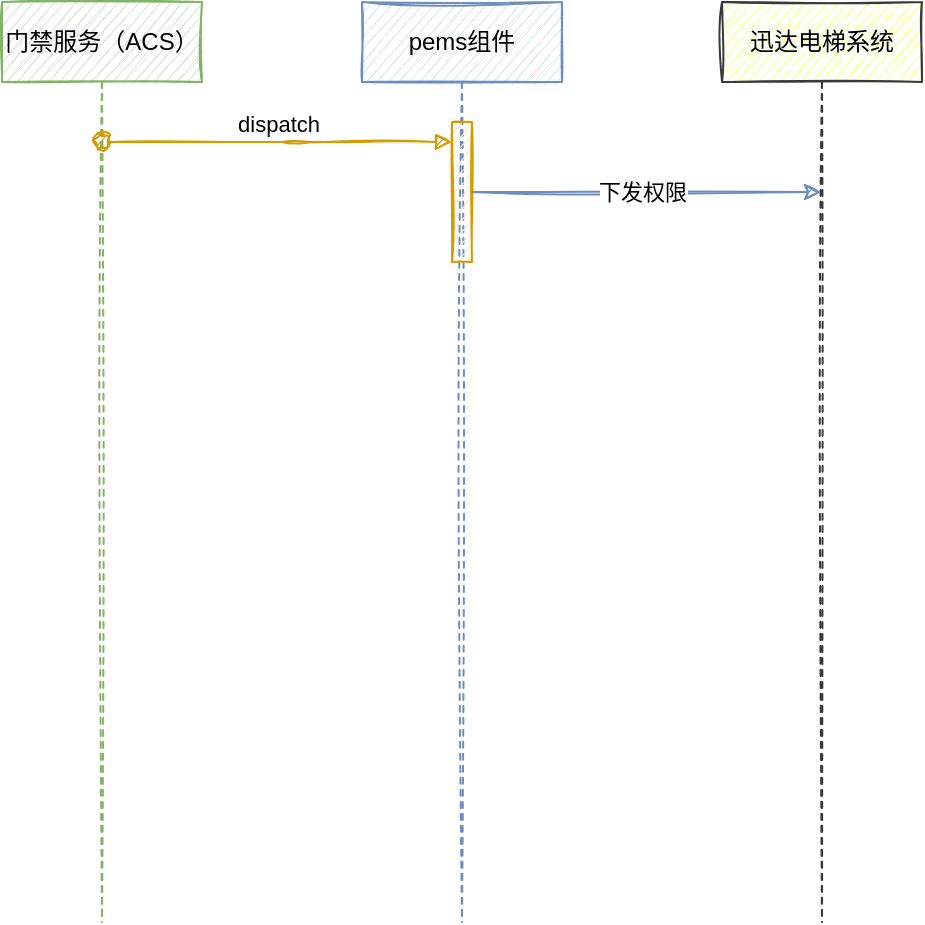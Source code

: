 <mxfile version="14.7.2" type="github">
  <diagram id="DjmKvpMPj76WyyVE7rOA" name="第 1 页">
    <mxGraphModel dx="1408" dy="748" grid="1" gridSize="10" guides="1" tooltips="1" connect="1" arrows="1" fold="1" page="1" pageScale="1" pageWidth="1654" pageHeight="1169" background="none" math="0" shadow="0">
      <root>
        <mxCell id="0" />
        <mxCell id="1" parent="0" />
        <mxCell id="9GUXN84mYo8q_pWZlE_W-1" value="门禁服务（ACS）" style="shape=umlLifeline;perimeter=lifelinePerimeter;whiteSpace=wrap;html=1;container=1;collapsible=0;recursiveResize=0;outlineConnect=0;fillColor=#d5e8d4;strokeColor=#82b366;sketch=1;" parent="1" vertex="1">
          <mxGeometry x="240" y="100" width="100" height="460" as="geometry" />
        </mxCell>
        <mxCell id="9GUXN84mYo8q_pWZlE_W-2" value="pems组件" style="shape=umlLifeline;perimeter=lifelinePerimeter;whiteSpace=wrap;html=1;container=1;collapsible=0;recursiveResize=0;outlineConnect=0;fillColor=#dae8fc;strokeColor=#6c8ebf;sketch=1;" parent="1" vertex="1">
          <mxGeometry x="420" y="100" width="100" height="460" as="geometry" />
        </mxCell>
        <mxCell id="9GUXN84mYo8q_pWZlE_W-8" value="" style="html=1;points=[];perimeter=orthogonalPerimeter;fillColor=#ffe6cc;strokeColor=#d79b00;sketch=1;" parent="9GUXN84mYo8q_pWZlE_W-2" vertex="1">
          <mxGeometry x="45" y="60" width="10" height="70" as="geometry" />
        </mxCell>
        <mxCell id="9GUXN84mYo8q_pWZlE_W-9" value="dispatch" style="html=1;verticalAlign=bottom;startArrow=oval;endArrow=block;startSize=8;fillColor=#ffe6cc;strokeColor=#d79b00;sketch=1;" parent="1" source="9GUXN84mYo8q_pWZlE_W-1" target="9GUXN84mYo8q_pWZlE_W-8" edge="1">
          <mxGeometry relative="1" as="geometry">
            <mxPoint x="405" y="180" as="sourcePoint" />
            <Array as="points">
              <mxPoint x="390" y="170" />
            </Array>
          </mxGeometry>
        </mxCell>
        <mxCell id="Gs0rC1ZtnAJVRybzzMQn-9" value="迅达电梯系统" style="shape=umlLifeline;perimeter=lifelinePerimeter;whiteSpace=wrap;html=1;container=1;collapsible=0;recursiveResize=0;outlineConnect=0;fillColor=#ffff88;strokeColor=#36393d;sketch=1;" vertex="1" parent="1">
          <mxGeometry x="600" y="100" width="100" height="460" as="geometry" />
        </mxCell>
        <mxCell id="Gs0rC1ZtnAJVRybzzMQn-11" style="edgeStyle=orthogonalEdgeStyle;rounded=0;orthogonalLoop=1;jettySize=auto;html=1;sketch=1;fillColor=#dae8fc;strokeColor=#6c8ebf;" edge="1" parent="1" source="9GUXN84mYo8q_pWZlE_W-8" target="Gs0rC1ZtnAJVRybzzMQn-9">
          <mxGeometry relative="1" as="geometry">
            <Array as="points">
              <mxPoint x="600" y="195" />
              <mxPoint x="600" y="195" />
            </Array>
          </mxGeometry>
        </mxCell>
        <mxCell id="Gs0rC1ZtnAJVRybzzMQn-12" value="下发权限" style="edgeLabel;html=1;align=center;verticalAlign=middle;resizable=0;points=[];" vertex="1" connectable="0" parent="Gs0rC1ZtnAJVRybzzMQn-11">
          <mxGeometry x="0.215" relative="1" as="geometry">
            <mxPoint x="-21" as="offset" />
          </mxGeometry>
        </mxCell>
      </root>
    </mxGraphModel>
  </diagram>
</mxfile>
